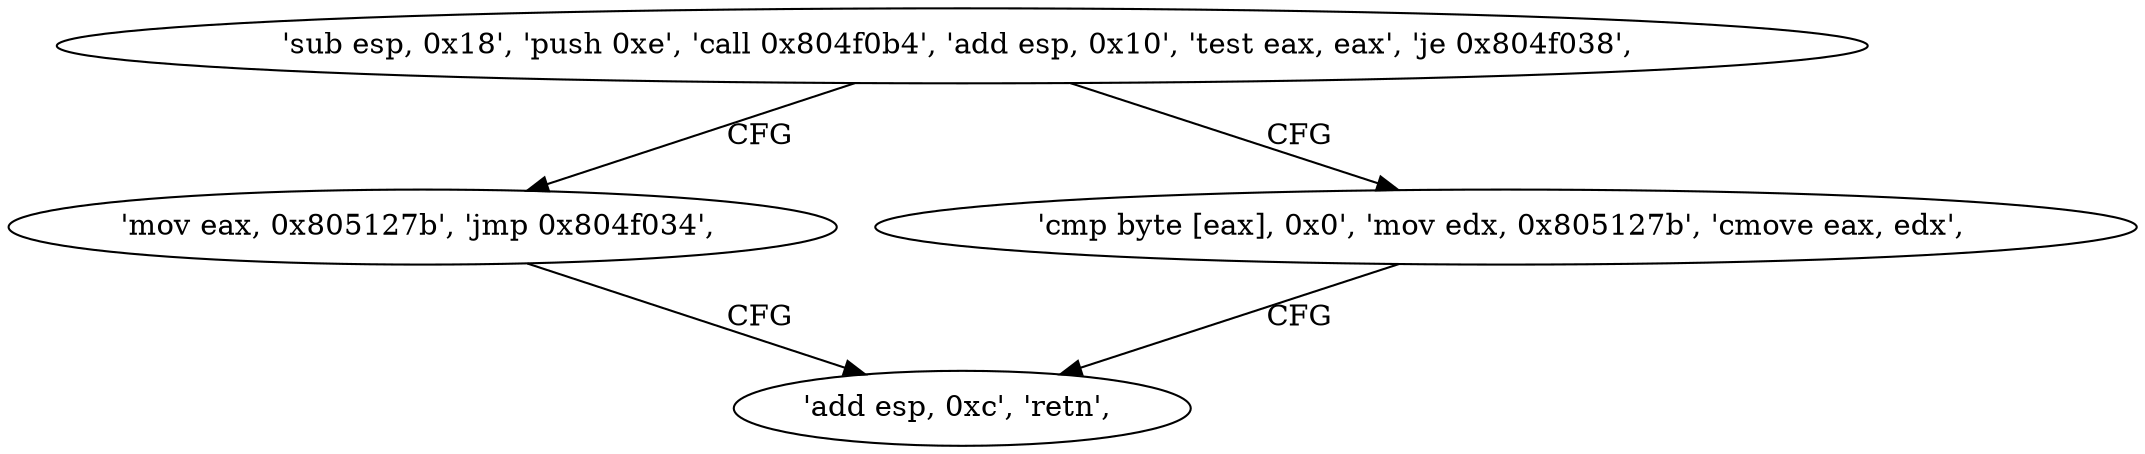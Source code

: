 digraph "func" {
"134541336" [label = "'sub esp, 0x18', 'push 0xe', 'call 0x804f0b4', 'add esp, 0x10', 'test eax, eax', 'je 0x804f038', " ]
"134541368" [label = "'mov eax, 0x805127b', 'jmp 0x804f034', " ]
"134541353" [label = "'cmp byte [eax], 0x0', 'mov edx, 0x805127b', 'cmove eax, edx', " ]
"134541364" [label = "'add esp, 0xc', 'retn', " ]
"134541336" -> "134541368" [ label = "CFG" ]
"134541336" -> "134541353" [ label = "CFG" ]
"134541368" -> "134541364" [ label = "CFG" ]
"134541353" -> "134541364" [ label = "CFG" ]
}
